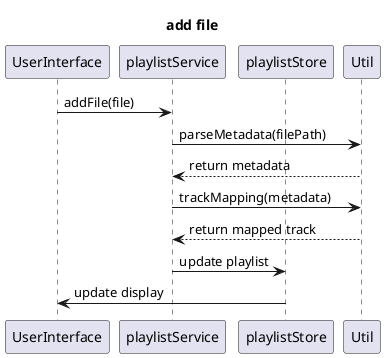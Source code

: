 @startuml

title add file

participant UserInterface as UI
participant playlistService as Service
participant playlistStore as Store
participant Util

UI -> Service: addFile(file)
Service -> Util: parseMetadata(filePath)
Service <-- Util: return metadata
Service -> Util: trackMapping(metadata)
Service <-- Util: return mapped track
Service -> Store: update playlist
Store -> UI: update display

@enduml
